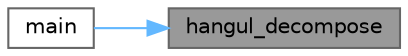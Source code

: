 digraph "hangul_decompose"
{
 // LATEX_PDF_SIZE
  bgcolor="transparent";
  edge [fontname=Helvetica,fontsize=10,labelfontname=Helvetica,labelfontsize=10];
  node [fontname=Helvetica,fontsize=10,shape=box,height=0.2,width=0.4];
  rankdir="RL";
  Node1 [label="hangul_decompose",height=0.2,width=0.4,color="gray40", fillcolor="grey60", style="filled", fontcolor="black",tooltip="Decompose a Hangul Syllables code point into three letters."];
  Node1 -> Node2 [dir="back",color="steelblue1",style="solid"];
  Node2 [label="main",height=0.2,width=0.4,color="grey40", fillcolor="white", style="filled",URL="$johab2syllables_8c.html#a0ddf1224851353fc92bfbff6f499fa97",tooltip="The main function."];
}
